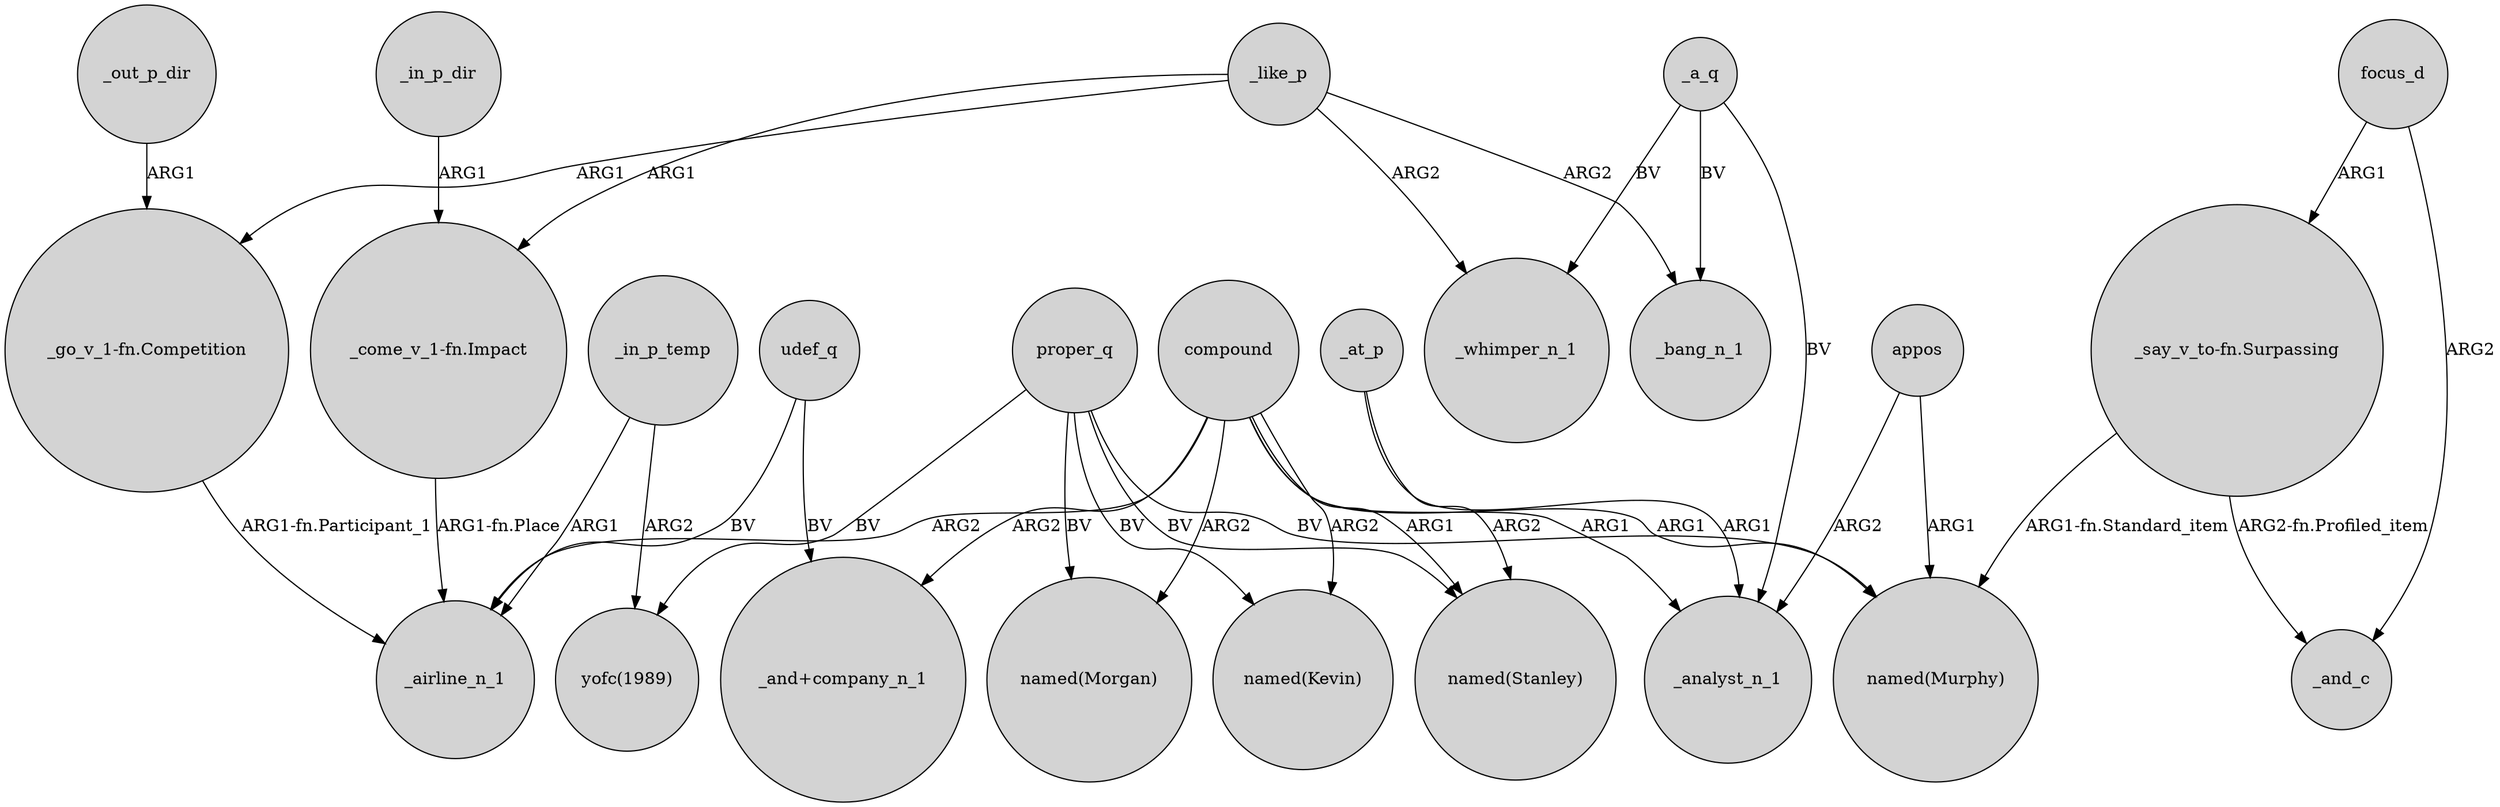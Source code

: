 digraph {
	node [shape=circle style=filled]
	_in_p_temp -> "yofc(1989)" [label=ARG2]
	"_come_v_1-fn.Impact" -> _airline_n_1 [label="ARG1-fn.Place"]
	_out_p_dir -> "_go_v_1-fn.Competition" [label=ARG1]
	_in_p_temp -> _airline_n_1 [label=ARG1]
	compound -> "_and+company_n_1" [label=ARG2]
	_like_p -> "_come_v_1-fn.Impact" [label=ARG1]
	udef_q -> _airline_n_1 [label=BV]
	proper_q -> "named(Stanley)" [label=BV]
	_like_p -> _bang_n_1 [label=ARG2]
	_a_q -> _bang_n_1 [label=BV]
	_a_q -> _analyst_n_1 [label=BV]
	_like_p -> _whimper_n_1 [label=ARG2]
	proper_q -> "named(Murphy)" [label=BV]
	compound -> _airline_n_1 [label=ARG2]
	_at_p -> _analyst_n_1 [label=ARG1]
	appos -> _analyst_n_1 [label=ARG2]
	compound -> _analyst_n_1 [label=ARG1]
	compound -> "named(Morgan)" [label=ARG2]
	compound -> "named(Kevin)" [label=ARG2]
	appos -> "named(Murphy)" [label=ARG1]
	proper_q -> "yofc(1989)" [label=BV]
	"_say_v_to-fn.Surpassing" -> "named(Murphy)" [label="ARG1-fn.Standard_item"]
	"_say_v_to-fn.Surpassing" -> _and_c [label="ARG2-fn.Profiled_item"]
	focus_d -> "_say_v_to-fn.Surpassing" [label=ARG1]
	"_go_v_1-fn.Competition" -> _airline_n_1 [label="ARG1-fn.Participant_1"]
	_a_q -> _whimper_n_1 [label=BV]
	udef_q -> "_and+company_n_1" [label=BV]
	proper_q -> "named(Morgan)" [label=BV]
	compound -> "named(Stanley)" [label=ARG1]
	proper_q -> "named(Kevin)" [label=BV]
	_at_p -> "named(Stanley)" [label=ARG2]
	_in_p_dir -> "_come_v_1-fn.Impact" [label=ARG1]
	_like_p -> "_go_v_1-fn.Competition" [label=ARG1]
	focus_d -> _and_c [label=ARG2]
	compound -> "named(Murphy)" [label=ARG1]
}
